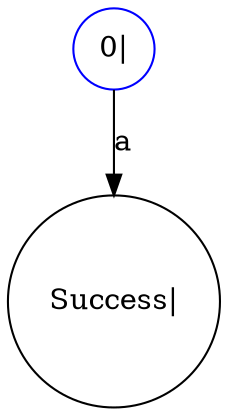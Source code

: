 digraph TestCaseD0 { 0 [shape=circle,label="0|",color="#0000FF"]; 1 [shape=circle,label="Success|",color="#000000"]; 0 -> 1[label="a"]; }